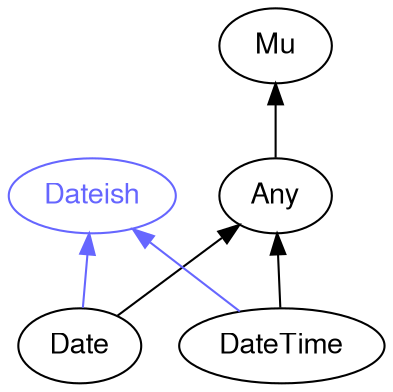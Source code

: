 digraph "perl6-type-graph" {
    rankdir=BT;
    splines=polyline;
    overlap=false; 
    // Types
    "Dateish" [color="#6666FF", fontcolor="#6666FF", href="/type/Dateish", fontname="FreeSans"];
    "Mu" [color="#000000", fontcolor="#000000", href="/type/Mu", fontname="FreeSans"];
    "Any" [color="#000000", fontcolor="#000000", href="/type/Any", fontname="FreeSans"];
    "Date" [color="#000000", fontcolor="#000000", href="/type/Date", fontname="FreeSans"];
    "DateTime" [color="#000000", fontcolor="#000000", href="/type/DateTime", fontname="FreeSans"];

    // Superclasses
    "Any" -> "Mu" [color="#000000"];
    "Date" -> "Any" [color="#000000"];
    "DateTime" -> "Any" [color="#000000"];

    // Roles
    "Date" -> "Dateish" [color="#6666FF"];
    "DateTime" -> "Dateish" [color="#6666FF"];
}
